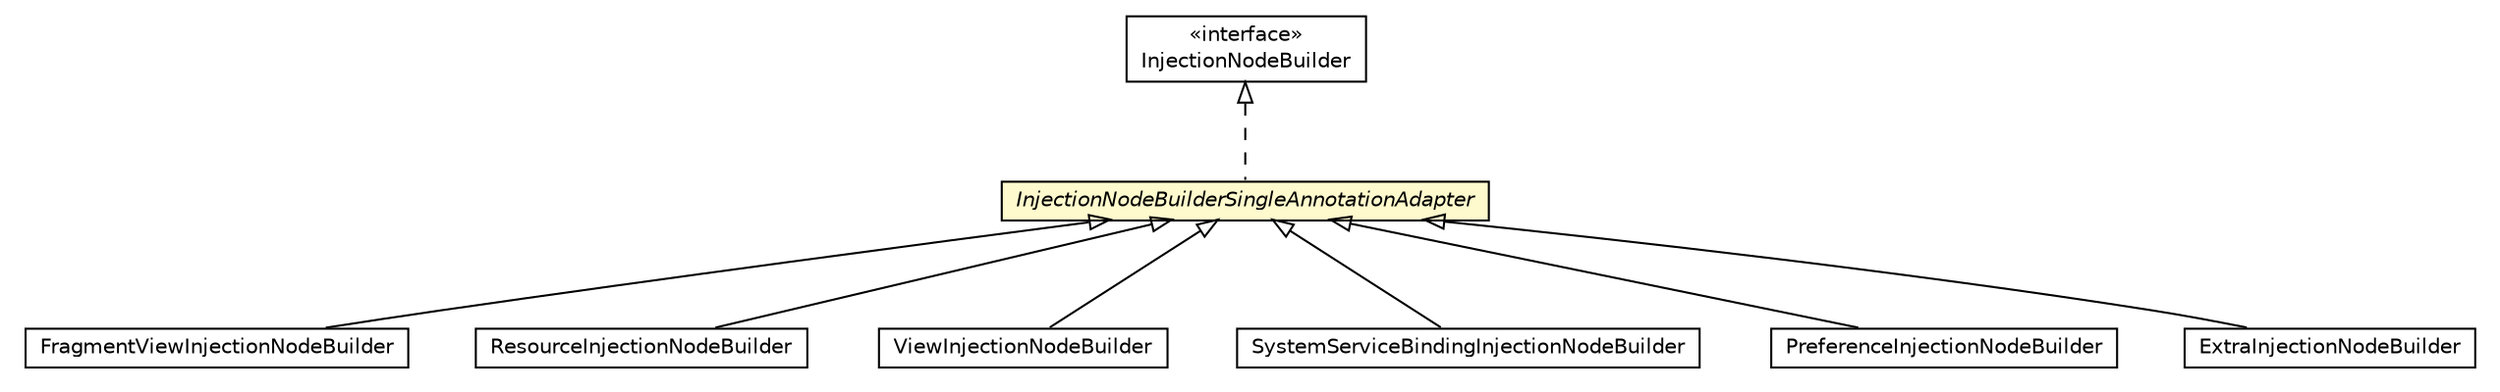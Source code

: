 #!/usr/local/bin/dot
#
# Class diagram 
# Generated by UMLGraph version 5.1 (http://www.umlgraph.org/)
#

digraph G {
	edge [fontname="Helvetica",fontsize=10,labelfontname="Helvetica",labelfontsize=10];
	node [fontname="Helvetica",fontsize=10,shape=plaintext];
	nodesep=0.25;
	ranksep=0.5;
	// org.androidtransfuse.gen.variableBuilder.FragmentViewInjectionNodeBuilder
	c78191 [label=<<table title="org.androidtransfuse.gen.variableBuilder.FragmentViewInjectionNodeBuilder" border="0" cellborder="1" cellspacing="0" cellpadding="2" port="p" href="./FragmentViewInjectionNodeBuilder.html">
		<tr><td><table border="0" cellspacing="0" cellpadding="1">
<tr><td align="center" balign="center"> FragmentViewInjectionNodeBuilder </td></tr>
		</table></td></tr>
		</table>>, fontname="Helvetica", fontcolor="black", fontsize=10.0];
	// org.androidtransfuse.gen.variableBuilder.ResourceInjectionNodeBuilder
	c78198 [label=<<table title="org.androidtransfuse.gen.variableBuilder.ResourceInjectionNodeBuilder" border="0" cellborder="1" cellspacing="0" cellpadding="2" port="p" href="./ResourceInjectionNodeBuilder.html">
		<tr><td><table border="0" cellspacing="0" cellpadding="1">
<tr><td align="center" balign="center"> ResourceInjectionNodeBuilder </td></tr>
		</table></td></tr>
		</table>>, fontname="Helvetica", fontcolor="black", fontsize=10.0];
	// org.androidtransfuse.gen.variableBuilder.InjectionNodeBuilder
	c78200 [label=<<table title="org.androidtransfuse.gen.variableBuilder.InjectionNodeBuilder" border="0" cellborder="1" cellspacing="0" cellpadding="2" port="p" href="./InjectionNodeBuilder.html">
		<tr><td><table border="0" cellspacing="0" cellpadding="1">
<tr><td align="center" balign="center"> &#171;interface&#187; </td></tr>
<tr><td align="center" balign="center"> InjectionNodeBuilder </td></tr>
		</table></td></tr>
		</table>>, fontname="Helvetica", fontcolor="black", fontsize=10.0];
	// org.androidtransfuse.gen.variableBuilder.ViewInjectionNodeBuilder
	c78207 [label=<<table title="org.androidtransfuse.gen.variableBuilder.ViewInjectionNodeBuilder" border="0" cellborder="1" cellspacing="0" cellpadding="2" port="p" href="./ViewInjectionNodeBuilder.html">
		<tr><td><table border="0" cellspacing="0" cellpadding="1">
<tr><td align="center" balign="center"> ViewInjectionNodeBuilder </td></tr>
		</table></td></tr>
		</table>>, fontname="Helvetica", fontcolor="black", fontsize=10.0];
	// org.androidtransfuse.gen.variableBuilder.SystemServiceBindingInjectionNodeBuilder
	c78209 [label=<<table title="org.androidtransfuse.gen.variableBuilder.SystemServiceBindingInjectionNodeBuilder" border="0" cellborder="1" cellspacing="0" cellpadding="2" port="p" href="./SystemServiceBindingInjectionNodeBuilder.html">
		<tr><td><table border="0" cellspacing="0" cellpadding="1">
<tr><td align="center" balign="center"> SystemServiceBindingInjectionNodeBuilder </td></tr>
		</table></td></tr>
		</table>>, fontname="Helvetica", fontcolor="black", fontsize=10.0];
	// org.androidtransfuse.gen.variableBuilder.InjectionNodeBuilderSingleAnnotationAdapter
	c78210 [label=<<table title="org.androidtransfuse.gen.variableBuilder.InjectionNodeBuilderSingleAnnotationAdapter" border="0" cellborder="1" cellspacing="0" cellpadding="2" port="p" bgcolor="lemonChiffon" href="./InjectionNodeBuilderSingleAnnotationAdapter.html">
		<tr><td><table border="0" cellspacing="0" cellpadding="1">
<tr><td align="center" balign="center"><font face="Helvetica-Oblique"> InjectionNodeBuilderSingleAnnotationAdapter </font></td></tr>
		</table></td></tr>
		</table>>, fontname="Helvetica", fontcolor="black", fontsize=10.0];
	// org.androidtransfuse.gen.variableBuilder.PreferenceInjectionNodeBuilder
	c78211 [label=<<table title="org.androidtransfuse.gen.variableBuilder.PreferenceInjectionNodeBuilder" border="0" cellborder="1" cellspacing="0" cellpadding="2" port="p" href="./PreferenceInjectionNodeBuilder.html">
		<tr><td><table border="0" cellspacing="0" cellpadding="1">
<tr><td align="center" balign="center"> PreferenceInjectionNodeBuilder </td></tr>
		</table></td></tr>
		</table>>, fontname="Helvetica", fontcolor="black", fontsize=10.0];
	// org.androidtransfuse.gen.variableBuilder.ExtraInjectionNodeBuilder
	c78225 [label=<<table title="org.androidtransfuse.gen.variableBuilder.ExtraInjectionNodeBuilder" border="0" cellborder="1" cellspacing="0" cellpadding="2" port="p" href="./ExtraInjectionNodeBuilder.html">
		<tr><td><table border="0" cellspacing="0" cellpadding="1">
<tr><td align="center" balign="center"> ExtraInjectionNodeBuilder </td></tr>
		</table></td></tr>
		</table>>, fontname="Helvetica", fontcolor="black", fontsize=10.0];
	//org.androidtransfuse.gen.variableBuilder.FragmentViewInjectionNodeBuilder extends org.androidtransfuse.gen.variableBuilder.InjectionNodeBuilderSingleAnnotationAdapter
	c78210:p -> c78191:p [dir=back,arrowtail=empty];
	//org.androidtransfuse.gen.variableBuilder.ResourceInjectionNodeBuilder extends org.androidtransfuse.gen.variableBuilder.InjectionNodeBuilderSingleAnnotationAdapter
	c78210:p -> c78198:p [dir=back,arrowtail=empty];
	//org.androidtransfuse.gen.variableBuilder.ViewInjectionNodeBuilder extends org.androidtransfuse.gen.variableBuilder.InjectionNodeBuilderSingleAnnotationAdapter
	c78210:p -> c78207:p [dir=back,arrowtail=empty];
	//org.androidtransfuse.gen.variableBuilder.SystemServiceBindingInjectionNodeBuilder extends org.androidtransfuse.gen.variableBuilder.InjectionNodeBuilderSingleAnnotationAdapter
	c78210:p -> c78209:p [dir=back,arrowtail=empty];
	//org.androidtransfuse.gen.variableBuilder.InjectionNodeBuilderSingleAnnotationAdapter implements org.androidtransfuse.gen.variableBuilder.InjectionNodeBuilder
	c78200:p -> c78210:p [dir=back,arrowtail=empty,style=dashed];
	//org.androidtransfuse.gen.variableBuilder.PreferenceInjectionNodeBuilder extends org.androidtransfuse.gen.variableBuilder.InjectionNodeBuilderSingleAnnotationAdapter
	c78210:p -> c78211:p [dir=back,arrowtail=empty];
	//org.androidtransfuse.gen.variableBuilder.ExtraInjectionNodeBuilder extends org.androidtransfuse.gen.variableBuilder.InjectionNodeBuilderSingleAnnotationAdapter
	c78210:p -> c78225:p [dir=back,arrowtail=empty];
}


